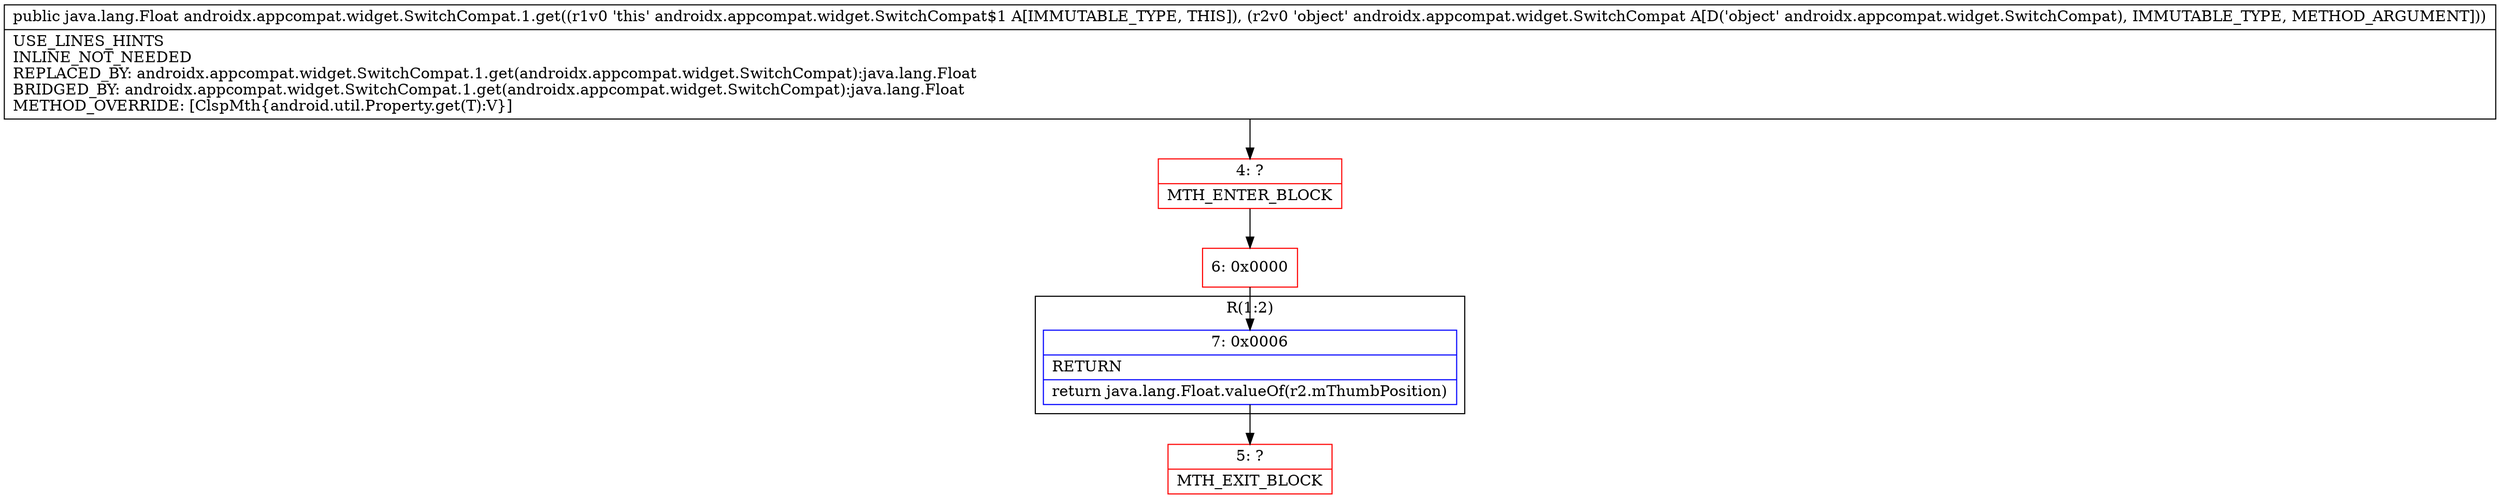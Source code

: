 digraph "CFG forandroidx.appcompat.widget.SwitchCompat.1.get(Landroidx\/appcompat\/widget\/SwitchCompat;)Ljava\/lang\/Float;" {
subgraph cluster_Region_1669402114 {
label = "R(1:2)";
node [shape=record,color=blue];
Node_7 [shape=record,label="{7\:\ 0x0006|RETURN\l|return java.lang.Float.valueOf(r2.mThumbPosition)\l}"];
}
Node_4 [shape=record,color=red,label="{4\:\ ?|MTH_ENTER_BLOCK\l}"];
Node_6 [shape=record,color=red,label="{6\:\ 0x0000}"];
Node_5 [shape=record,color=red,label="{5\:\ ?|MTH_EXIT_BLOCK\l}"];
MethodNode[shape=record,label="{public java.lang.Float androidx.appcompat.widget.SwitchCompat.1.get((r1v0 'this' androidx.appcompat.widget.SwitchCompat$1 A[IMMUTABLE_TYPE, THIS]), (r2v0 'object' androidx.appcompat.widget.SwitchCompat A[D('object' androidx.appcompat.widget.SwitchCompat), IMMUTABLE_TYPE, METHOD_ARGUMENT]))  | USE_LINES_HINTS\lINLINE_NOT_NEEDED\lREPLACED_BY: androidx.appcompat.widget.SwitchCompat.1.get(androidx.appcompat.widget.SwitchCompat):java.lang.Float\lBRIDGED_BY: androidx.appcompat.widget.SwitchCompat.1.get(androidx.appcompat.widget.SwitchCompat):java.lang.Float\lMETHOD_OVERRIDE: [ClspMth\{android.util.Property.get(T):V\}]\l}"];
MethodNode -> Node_4;Node_7 -> Node_5;
Node_4 -> Node_6;
Node_6 -> Node_7;
}

